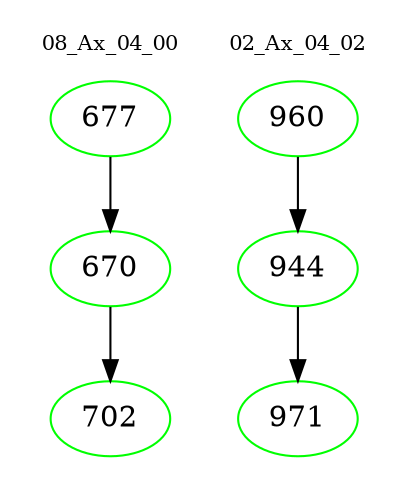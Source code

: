 digraph{
subgraph cluster_0 {
color = white
label = "08_Ax_04_00";
fontsize=10;
T0_677 [label="677", color="green"]
T0_677 -> T0_670 [color="black"]
T0_670 [label="670", color="green"]
T0_670 -> T0_702 [color="black"]
T0_702 [label="702", color="green"]
}
subgraph cluster_1 {
color = white
label = "02_Ax_04_02";
fontsize=10;
T1_960 [label="960", color="green"]
T1_960 -> T1_944 [color="black"]
T1_944 [label="944", color="green"]
T1_944 -> T1_971 [color="black"]
T1_971 [label="971", color="green"]
}
}
